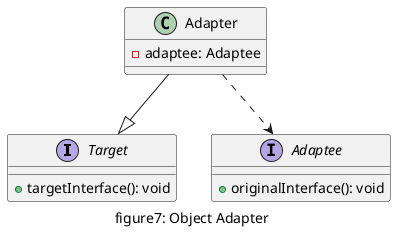 @startuml "figure7_adapter_object"
caption figure7: Object Adapter
interface Target{
    + targetInterface(): void
}

interface Adaptee{
    + originalInterface(): void
}

class Adapter{
    - adaptee: Adaptee    
}

Adapter --|> Target
Adapter ..> Adaptee
@enduml